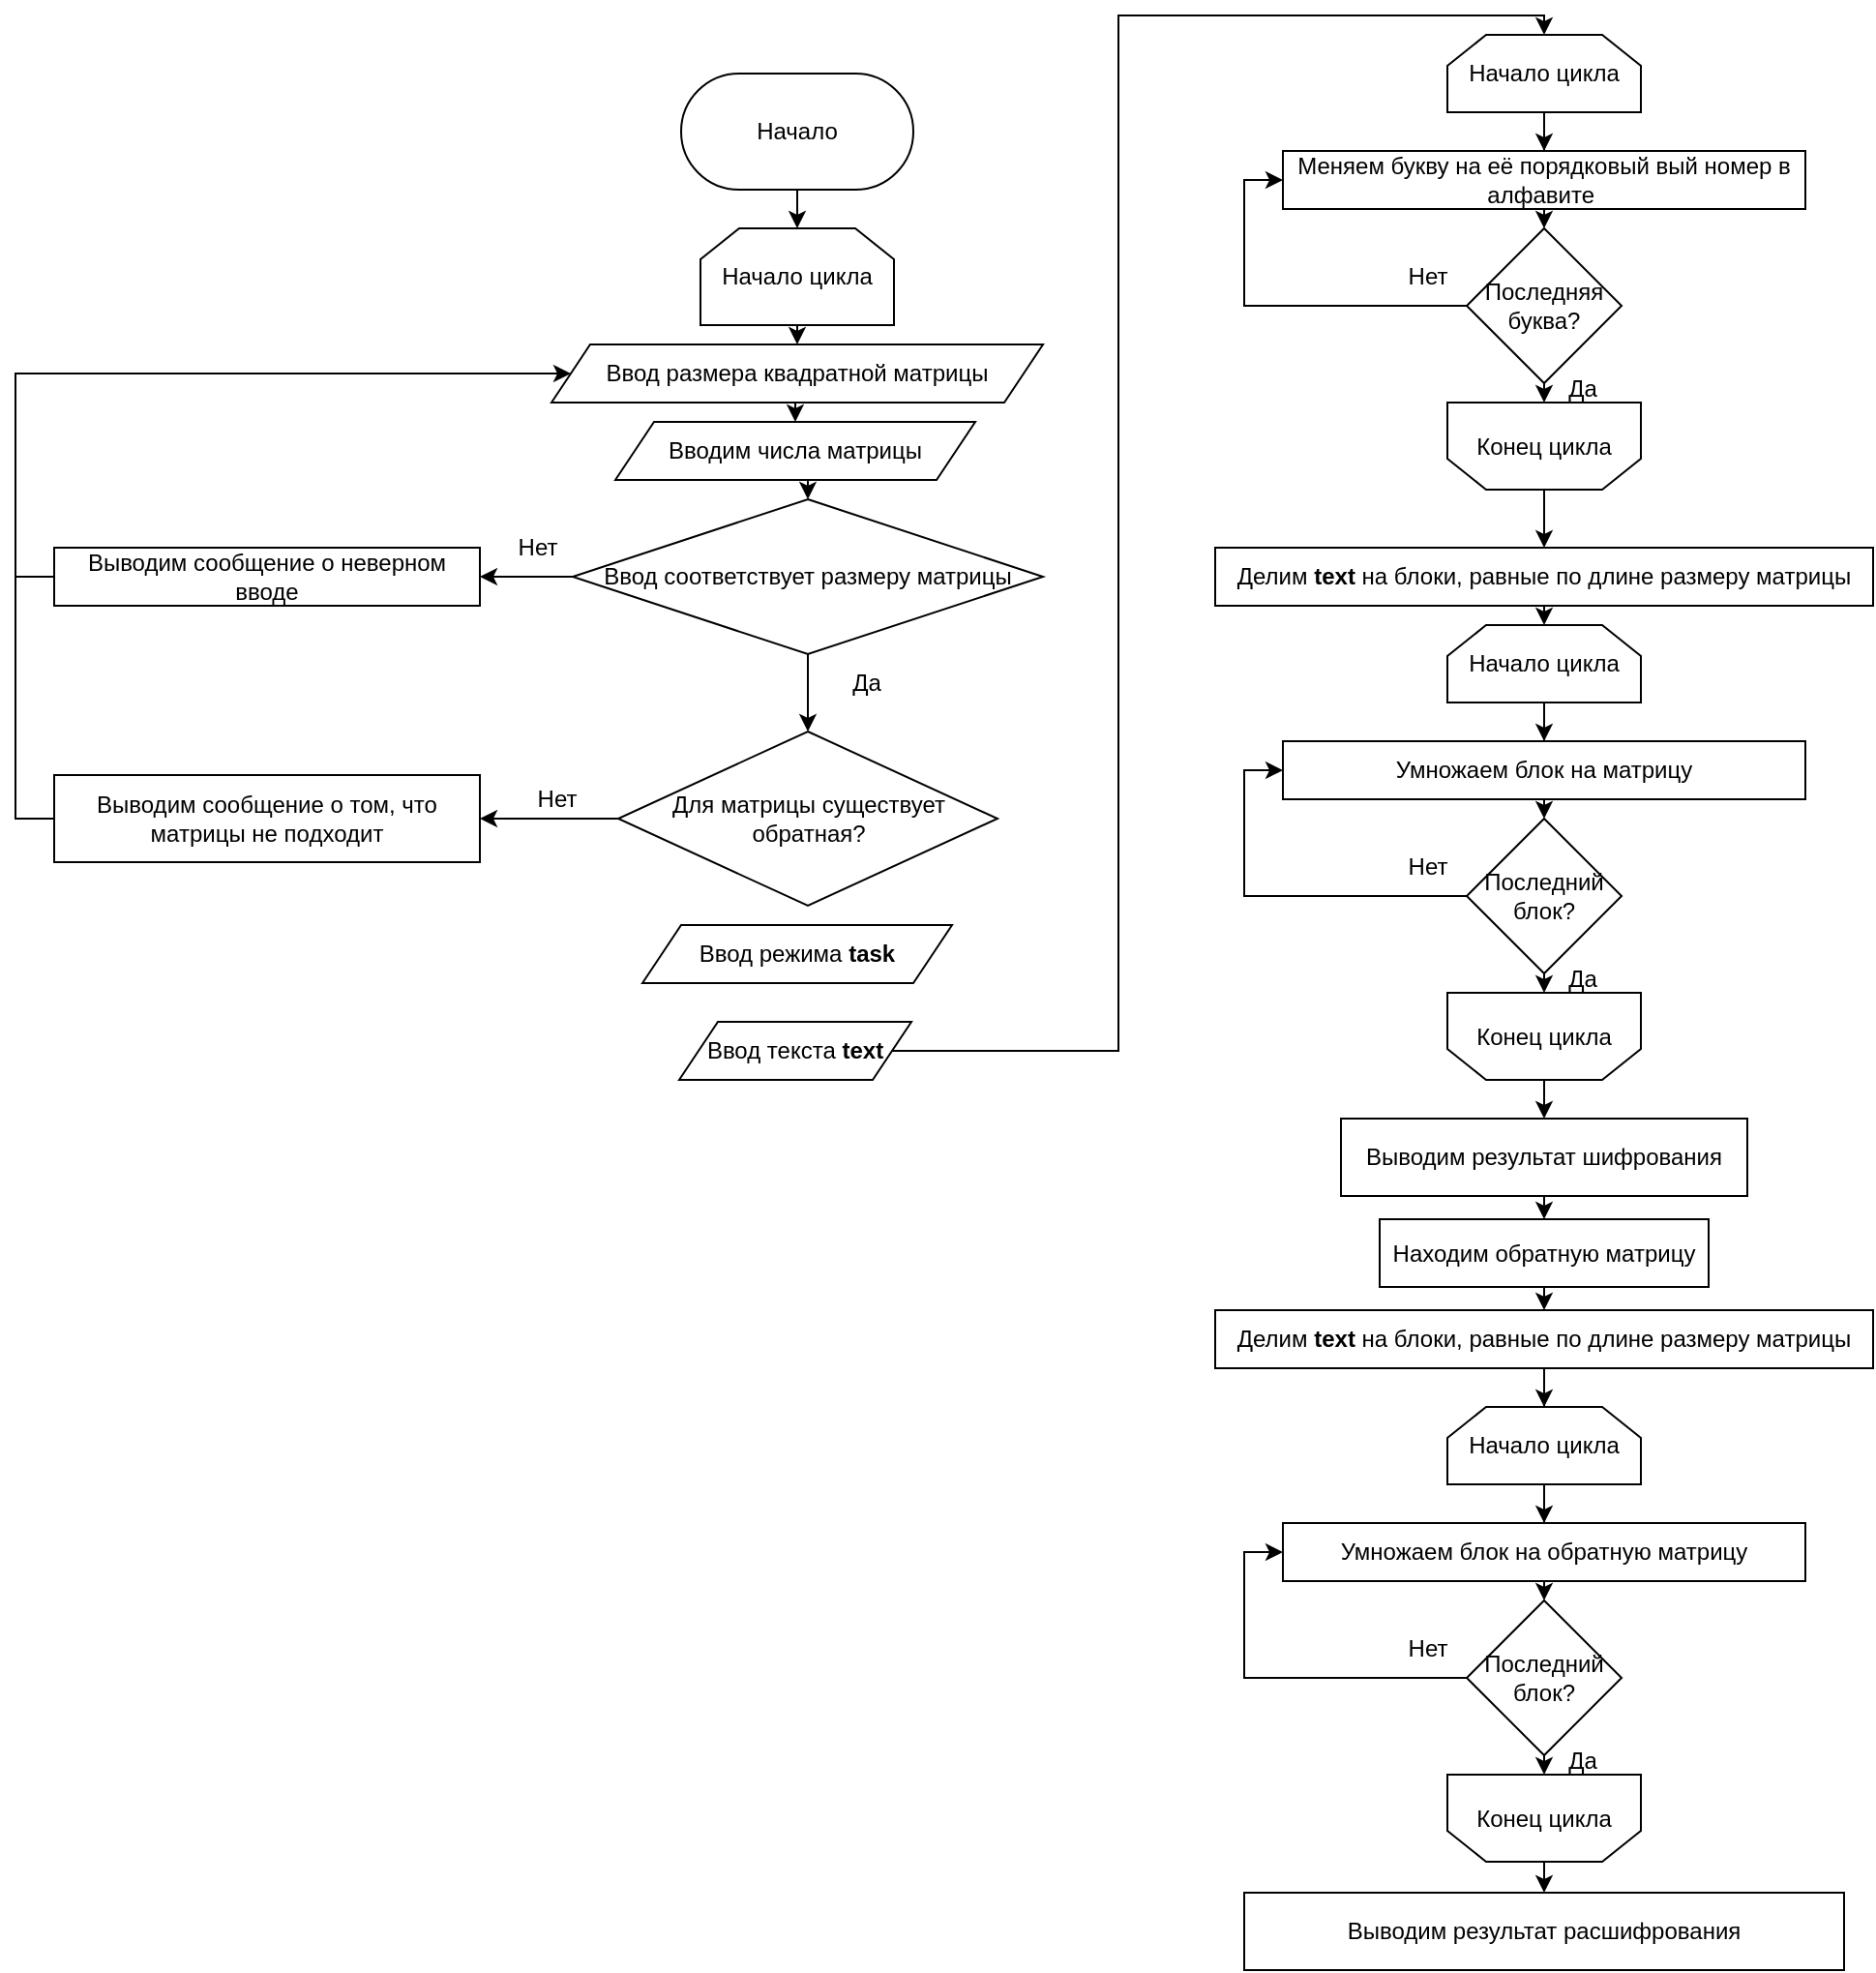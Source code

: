<mxfile version="24.2.7" type="device">
  <diagram name="Страница — 1" id="N0g1L7Y3AEWuqp7fjusU">
    <mxGraphModel dx="1969" dy="2084" grid="1" gridSize="10" guides="1" tooltips="1" connect="1" arrows="1" fold="1" page="1" pageScale="1" pageWidth="827" pageHeight="1169" math="0" shadow="0">
      <root>
        <mxCell id="0" />
        <mxCell id="1" parent="0" />
        <mxCell id="bPyi4cdf-GNmVHKhBMVl-11" style="edgeStyle=orthogonalEdgeStyle;rounded=0;orthogonalLoop=1;jettySize=auto;html=1;exitX=0.5;exitY=1;exitDx=0;exitDy=0;entryX=0.5;entryY=0;entryDx=0;entryDy=0;" parent="1" source="bPyi4cdf-GNmVHKhBMVl-1" target="bPyi4cdf-GNmVHKhBMVl-2" edge="1">
          <mxGeometry relative="1" as="geometry" />
        </mxCell>
        <mxCell id="bPyi4cdf-GNmVHKhBMVl-1" value="Начало" style="rounded=1;whiteSpace=wrap;html=1;arcSize=50;" parent="1" vertex="1">
          <mxGeometry x="354" y="30" width="120" height="60" as="geometry" />
        </mxCell>
        <mxCell id="bPyi4cdf-GNmVHKhBMVl-12" style="edgeStyle=orthogonalEdgeStyle;rounded=0;orthogonalLoop=1;jettySize=auto;html=1;exitX=0.5;exitY=1;exitDx=0;exitDy=0;entryX=0.5;entryY=0;entryDx=0;entryDy=0;" parent="1" source="bPyi4cdf-GNmVHKhBMVl-2" target="bPyi4cdf-GNmVHKhBMVl-4" edge="1">
          <mxGeometry relative="1" as="geometry" />
        </mxCell>
        <mxCell id="bPyi4cdf-GNmVHKhBMVl-2" value="Начало цикла" style="shape=loopLimit;whiteSpace=wrap;html=1;" parent="1" vertex="1">
          <mxGeometry x="364" y="110" width="100" height="50" as="geometry" />
        </mxCell>
        <mxCell id="bPyi4cdf-GNmVHKhBMVl-13" style="edgeStyle=orthogonalEdgeStyle;rounded=0;orthogonalLoop=1;jettySize=auto;html=1;exitX=0.5;exitY=1;exitDx=0;exitDy=0;entryX=0.5;entryY=0;entryDx=0;entryDy=0;" parent="1" source="bPyi4cdf-GNmVHKhBMVl-4" target="bPyi4cdf-GNmVHKhBMVl-5" edge="1">
          <mxGeometry relative="1" as="geometry" />
        </mxCell>
        <mxCell id="bPyi4cdf-GNmVHKhBMVl-4" value="Ввод размера квадратной матрицы" style="shape=parallelogram;perimeter=parallelogramPerimeter;whiteSpace=wrap;html=1;fixedSize=1;" parent="1" vertex="1">
          <mxGeometry x="287" y="170" width="254" height="30" as="geometry" />
        </mxCell>
        <mxCell id="bPyi4cdf-GNmVHKhBMVl-9" style="edgeStyle=orthogonalEdgeStyle;rounded=0;orthogonalLoop=1;jettySize=auto;html=1;exitX=0.5;exitY=1;exitDx=0;exitDy=0;entryX=0.5;entryY=0;entryDx=0;entryDy=0;" parent="1" source="bPyi4cdf-GNmVHKhBMVl-5" target="bPyi4cdf-GNmVHKhBMVl-6" edge="1">
          <mxGeometry relative="1" as="geometry" />
        </mxCell>
        <mxCell id="bPyi4cdf-GNmVHKhBMVl-5" value="Вводим числа матрицы" style="shape=parallelogram;perimeter=parallelogramPerimeter;whiteSpace=wrap;html=1;fixedSize=1;" parent="1" vertex="1">
          <mxGeometry x="320" y="210" width="186" height="30" as="geometry" />
        </mxCell>
        <mxCell id="bPyi4cdf-GNmVHKhBMVl-8" value="" style="edgeStyle=orthogonalEdgeStyle;rounded=0;orthogonalLoop=1;jettySize=auto;html=1;" parent="1" source="bPyi4cdf-GNmVHKhBMVl-6" target="bPyi4cdf-GNmVHKhBMVl-7" edge="1">
          <mxGeometry relative="1" as="geometry" />
        </mxCell>
        <mxCell id="bPyi4cdf-GNmVHKhBMVl-22" style="edgeStyle=orthogonalEdgeStyle;rounded=0;orthogonalLoop=1;jettySize=auto;html=1;exitX=0;exitY=0.5;exitDx=0;exitDy=0;entryX=1;entryY=0.5;entryDx=0;entryDy=0;" parent="1" source="bPyi4cdf-GNmVHKhBMVl-6" target="bPyi4cdf-GNmVHKhBMVl-19" edge="1">
          <mxGeometry relative="1" as="geometry" />
        </mxCell>
        <mxCell id="bPyi4cdf-GNmVHKhBMVl-6" value="Ввод соответствует размеру матрицы" style="rhombus;whiteSpace=wrap;html=1;" parent="1" vertex="1">
          <mxGeometry x="298" y="250" width="243" height="80" as="geometry" />
        </mxCell>
        <mxCell id="bPyi4cdf-GNmVHKhBMVl-21" style="edgeStyle=orthogonalEdgeStyle;rounded=0;orthogonalLoop=1;jettySize=auto;html=1;exitX=0;exitY=0.5;exitDx=0;exitDy=0;entryX=1;entryY=0.5;entryDx=0;entryDy=0;" parent="1" source="bPyi4cdf-GNmVHKhBMVl-7" target="bPyi4cdf-GNmVHKhBMVl-20" edge="1">
          <mxGeometry relative="1" as="geometry" />
        </mxCell>
        <mxCell id="bPyi4cdf-GNmVHKhBMVl-7" value="Для матрицы существует обратная?" style="rhombus;whiteSpace=wrap;html=1;" parent="1" vertex="1">
          <mxGeometry x="321.5" y="370" width="196" height="90" as="geometry" />
        </mxCell>
        <mxCell id="bPyi4cdf-GNmVHKhBMVl-15" value="Нет" style="text;html=1;align=center;verticalAlign=middle;whiteSpace=wrap;rounded=0;" parent="1" vertex="1">
          <mxGeometry x="250" y="260" width="60" height="30" as="geometry" />
        </mxCell>
        <mxCell id="bPyi4cdf-GNmVHKhBMVl-16" value="Да" style="text;html=1;align=center;verticalAlign=middle;whiteSpace=wrap;rounded=0;" parent="1" vertex="1">
          <mxGeometry x="420" y="330" width="60" height="30" as="geometry" />
        </mxCell>
        <mxCell id="bPyi4cdf-GNmVHKhBMVl-18" value="Нет" style="text;html=1;align=center;verticalAlign=middle;whiteSpace=wrap;rounded=0;" parent="1" vertex="1">
          <mxGeometry x="260" y="390" width="60" height="30" as="geometry" />
        </mxCell>
        <mxCell id="bPyi4cdf-GNmVHKhBMVl-23" style="edgeStyle=orthogonalEdgeStyle;rounded=0;orthogonalLoop=1;jettySize=auto;html=1;entryX=0;entryY=0.5;entryDx=0;entryDy=0;" parent="1" source="bPyi4cdf-GNmVHKhBMVl-19" target="bPyi4cdf-GNmVHKhBMVl-4" edge="1">
          <mxGeometry relative="1" as="geometry">
            <Array as="points">
              <mxPoint x="10" y="290" />
              <mxPoint x="10" y="185" />
            </Array>
          </mxGeometry>
        </mxCell>
        <mxCell id="bPyi4cdf-GNmVHKhBMVl-19" value="Выводим сообщение о неверном вводе" style="rounded=0;whiteSpace=wrap;html=1;" parent="1" vertex="1">
          <mxGeometry x="30" y="275" width="220" height="30" as="geometry" />
        </mxCell>
        <mxCell id="bPyi4cdf-GNmVHKhBMVl-20" value="Выводим сообщение о том, что матрицы не подходит" style="rounded=0;whiteSpace=wrap;html=1;" parent="1" vertex="1">
          <mxGeometry x="30" y="392.5" width="220" height="45" as="geometry" />
        </mxCell>
        <mxCell id="bPyi4cdf-GNmVHKhBMVl-24" value="" style="endArrow=none;html=1;rounded=0;exitX=0;exitY=0.5;exitDx=0;exitDy=0;" parent="1" source="bPyi4cdf-GNmVHKhBMVl-20" edge="1">
          <mxGeometry width="50" height="50" relative="1" as="geometry">
            <mxPoint x="80" y="370" as="sourcePoint" />
            <mxPoint x="10" y="290" as="targetPoint" />
            <Array as="points">
              <mxPoint x="10" y="415" />
            </Array>
          </mxGeometry>
        </mxCell>
        <mxCell id="bPyi4cdf-GNmVHKhBMVl-26" value="Ввод режима &lt;b&gt;task&lt;/b&gt;" style="shape=parallelogram;perimeter=parallelogramPerimeter;whiteSpace=wrap;html=1;fixedSize=1;" parent="1" vertex="1">
          <mxGeometry x="334" y="470" width="160" height="30" as="geometry" />
        </mxCell>
        <mxCell id="bPyi4cdf-GNmVHKhBMVl-38" style="edgeStyle=orthogonalEdgeStyle;rounded=0;orthogonalLoop=1;jettySize=auto;html=1;entryX=0.5;entryY=0;entryDx=0;entryDy=0;" parent="1" source="bPyi4cdf-GNmVHKhBMVl-27" target="bPyi4cdf-GNmVHKhBMVl-48" edge="1">
          <mxGeometry relative="1" as="geometry">
            <mxPoint x="720" y="20" as="targetPoint" />
            <Array as="points">
              <mxPoint x="580" y="535" />
              <mxPoint x="580" />
              <mxPoint x="800" />
            </Array>
          </mxGeometry>
        </mxCell>
        <mxCell id="bPyi4cdf-GNmVHKhBMVl-27" value="Ввод текста &lt;b&gt;text&lt;/b&gt;" style="shape=parallelogram;perimeter=parallelogramPerimeter;whiteSpace=wrap;html=1;fixedSize=1;" parent="1" vertex="1">
          <mxGeometry x="353" y="520" width="120" height="30" as="geometry" />
        </mxCell>
        <mxCell id="bPyi4cdf-GNmVHKhBMVl-51" style="edgeStyle=orthogonalEdgeStyle;rounded=0;orthogonalLoop=1;jettySize=auto;html=1;exitX=0.5;exitY=1;exitDx=0;exitDy=0;entryX=0.5;entryY=0;entryDx=0;entryDy=0;" parent="1" source="bPyi4cdf-GNmVHKhBMVl-28" target="bPyi4cdf-GNmVHKhBMVl-49" edge="1">
          <mxGeometry relative="1" as="geometry" />
        </mxCell>
        <mxCell id="bPyi4cdf-GNmVHKhBMVl-28" value="Меняем букву на её порядковый вый номер в алфавите&amp;nbsp;" style="rounded=0;whiteSpace=wrap;html=1;" parent="1" vertex="1">
          <mxGeometry x="665" y="70" width="270" height="30" as="geometry" />
        </mxCell>
        <mxCell id="bPyi4cdf-GNmVHKhBMVl-29" value="Делим &lt;b&gt;text &lt;/b&gt;на блоки, равные по длине размеру матрицы" style="rounded=0;whiteSpace=wrap;html=1;" parent="1" vertex="1">
          <mxGeometry x="630" y="275" width="340" height="30" as="geometry" />
        </mxCell>
        <mxCell id="bPyi4cdf-GNmVHKhBMVl-31" value="Выводим результат шифрования" style="rounded=0;whiteSpace=wrap;html=1;" parent="1" vertex="1">
          <mxGeometry x="695" y="570" width="210" height="40" as="geometry" />
        </mxCell>
        <mxCell id="bPyi4cdf-GNmVHKhBMVl-32" value="Находим обратную матрицу" style="rounded=0;whiteSpace=wrap;html=1;" parent="1" vertex="1">
          <mxGeometry x="715" y="622" width="170" height="35" as="geometry" />
        </mxCell>
        <mxCell id="bPyi4cdf-GNmVHKhBMVl-37" value="Выводим результат расшифрования" style="rounded=0;whiteSpace=wrap;html=1;" parent="1" vertex="1">
          <mxGeometry x="645" y="970" width="310" height="40" as="geometry" />
        </mxCell>
        <mxCell id="bPyi4cdf-GNmVHKhBMVl-40" value="" style="endArrow=classic;html=1;rounded=0;exitX=0.5;exitY=1;exitDx=0;exitDy=0;entryX=0.5;entryY=0;entryDx=0;entryDy=0;" parent="1" target="bPyi4cdf-GNmVHKhBMVl-29" edge="1">
          <mxGeometry width="50" height="50" relative="1" as="geometry">
            <mxPoint x="800" y="245" as="sourcePoint" />
            <mxPoint x="1060" y="245" as="targetPoint" />
          </mxGeometry>
        </mxCell>
        <mxCell id="bPyi4cdf-GNmVHKhBMVl-41" value="" style="endArrow=classic;html=1;rounded=0;exitX=0.5;exitY=1;exitDx=0;exitDy=0;entryX=0.5;entryY=0;entryDx=0;entryDy=0;" parent="1" source="bPyi4cdf-GNmVHKhBMVl-29" target="wOv7FBv-x4M-DwcQyA6u-6" edge="1">
          <mxGeometry width="50" height="50" relative="1" as="geometry">
            <mxPoint x="1664" y="417" as="sourcePoint" />
            <mxPoint x="1714" y="367" as="targetPoint" />
          </mxGeometry>
        </mxCell>
        <mxCell id="bPyi4cdf-GNmVHKhBMVl-42" value="" style="endArrow=classic;html=1;rounded=0;exitX=0.5;exitY=0;exitDx=0;exitDy=0;" parent="1" source="wOv7FBv-x4M-DwcQyA6u-9" target="bPyi4cdf-GNmVHKhBMVl-31" edge="1">
          <mxGeometry width="50" height="50" relative="1" as="geometry">
            <mxPoint x="1714" y="567" as="sourcePoint" />
            <mxPoint x="1764" y="517" as="targetPoint" />
          </mxGeometry>
        </mxCell>
        <mxCell id="bPyi4cdf-GNmVHKhBMVl-43" value="" style="endArrow=classic;html=1;rounded=0;entryX=0.5;entryY=0;entryDx=0;entryDy=0;exitX=0.5;exitY=1;exitDx=0;exitDy=0;" parent="1" source="bPyi4cdf-GNmVHKhBMVl-31" target="bPyi4cdf-GNmVHKhBMVl-32" edge="1">
          <mxGeometry width="50" height="50" relative="1" as="geometry">
            <mxPoint x="1284" y="587" as="sourcePoint" />
            <mxPoint x="1334" y="537" as="targetPoint" />
          </mxGeometry>
        </mxCell>
        <mxCell id="bPyi4cdf-GNmVHKhBMVl-44" value="" style="endArrow=classic;html=1;rounded=0;entryX=0.5;entryY=0;entryDx=0;entryDy=0;exitX=0.5;exitY=1;exitDx=0;exitDy=0;" parent="1" source="bPyi4cdf-GNmVHKhBMVl-32" target="wOv7FBv-x4M-DwcQyA6u-47" edge="1">
          <mxGeometry width="50" height="50" relative="1" as="geometry">
            <mxPoint x="1274" y="607" as="sourcePoint" />
            <mxPoint x="800" y="680" as="targetPoint" />
          </mxGeometry>
        </mxCell>
        <mxCell id="bPyi4cdf-GNmVHKhBMVl-47" value="" style="endArrow=classic;html=1;rounded=0;entryX=0.5;entryY=0;entryDx=0;entryDy=0;exitX=0.5;exitY=0;exitDx=0;exitDy=0;" parent="1" source="wOv7FBv-x4M-DwcQyA6u-42" target="bPyi4cdf-GNmVHKhBMVl-37" edge="1">
          <mxGeometry width="50" height="50" relative="1" as="geometry">
            <mxPoint x="1204" y="897" as="sourcePoint" />
            <mxPoint x="1254" y="847" as="targetPoint" />
          </mxGeometry>
        </mxCell>
        <mxCell id="bPyi4cdf-GNmVHKhBMVl-52" style="edgeStyle=orthogonalEdgeStyle;rounded=0;orthogonalLoop=1;jettySize=auto;html=1;exitX=0.5;exitY=1;exitDx=0;exitDy=0;" parent="1" source="bPyi4cdf-GNmVHKhBMVl-48" target="bPyi4cdf-GNmVHKhBMVl-28" edge="1">
          <mxGeometry relative="1" as="geometry" />
        </mxCell>
        <mxCell id="bPyi4cdf-GNmVHKhBMVl-48" value="Начало цикла" style="shape=loopLimit;whiteSpace=wrap;html=1;" parent="1" vertex="1">
          <mxGeometry x="750" y="10" width="100" height="40" as="geometry" />
        </mxCell>
        <mxCell id="bPyi4cdf-GNmVHKhBMVl-56" style="edgeStyle=orthogonalEdgeStyle;rounded=0;orthogonalLoop=1;jettySize=auto;html=1;entryX=0;entryY=0.5;entryDx=0;entryDy=0;" parent="1" source="bPyi4cdf-GNmVHKhBMVl-49" target="bPyi4cdf-GNmVHKhBMVl-28" edge="1">
          <mxGeometry relative="1" as="geometry">
            <Array as="points">
              <mxPoint x="645" y="150" />
              <mxPoint x="645" y="85" />
            </Array>
          </mxGeometry>
        </mxCell>
        <mxCell id="bPyi4cdf-GNmVHKhBMVl-49" value="Последняя буква?" style="rhombus;whiteSpace=wrap;html=1;" parent="1" vertex="1">
          <mxGeometry x="760" y="110" width="80" height="80" as="geometry" />
        </mxCell>
        <mxCell id="bPyi4cdf-GNmVHKhBMVl-50" value="" style="shape=loopLimit;whiteSpace=wrap;html=1;rotation=-180;" parent="1" vertex="1">
          <mxGeometry x="750" y="200" width="100" height="45" as="geometry" />
        </mxCell>
        <mxCell id="bPyi4cdf-GNmVHKhBMVl-53" value="Конец цикла" style="text;html=1;align=center;verticalAlign=middle;whiteSpace=wrap;rounded=0;" parent="1" vertex="1">
          <mxGeometry x="760" y="207.5" width="80" height="30" as="geometry" />
        </mxCell>
        <mxCell id="bPyi4cdf-GNmVHKhBMVl-55" value="Да" style="text;html=1;align=center;verticalAlign=middle;whiteSpace=wrap;rounded=0;" parent="1" vertex="1">
          <mxGeometry x="790" y="177.5" width="60" height="30" as="geometry" />
        </mxCell>
        <mxCell id="wOv7FBv-x4M-DwcQyA6u-1" value="Нет" style="text;html=1;align=center;verticalAlign=middle;whiteSpace=wrap;rounded=0;" vertex="1" parent="1">
          <mxGeometry x="710" y="120" width="60" height="30" as="geometry" />
        </mxCell>
        <mxCell id="wOv7FBv-x4M-DwcQyA6u-2" value="" style="endArrow=classic;html=1;rounded=0;entryX=0.5;entryY=1;entryDx=0;entryDy=0;exitX=0.5;exitY=1;exitDx=0;exitDy=0;" edge="1" parent="1" source="bPyi4cdf-GNmVHKhBMVl-49" target="bPyi4cdf-GNmVHKhBMVl-50">
          <mxGeometry width="50" height="50" relative="1" as="geometry">
            <mxPoint x="720" y="310" as="sourcePoint" />
            <mxPoint x="770" y="260" as="targetPoint" />
          </mxGeometry>
        </mxCell>
        <mxCell id="wOv7FBv-x4M-DwcQyA6u-3" style="edgeStyle=orthogonalEdgeStyle;rounded=0;orthogonalLoop=1;jettySize=auto;html=1;exitX=0.5;exitY=1;exitDx=0;exitDy=0;entryX=0.5;entryY=0;entryDx=0;entryDy=0;" edge="1" parent="1" source="wOv7FBv-x4M-DwcQyA6u-4" target="wOv7FBv-x4M-DwcQyA6u-8">
          <mxGeometry relative="1" as="geometry" />
        </mxCell>
        <mxCell id="wOv7FBv-x4M-DwcQyA6u-4" value="Умножаем блок на матрицу" style="rounded=0;whiteSpace=wrap;html=1;" vertex="1" parent="1">
          <mxGeometry x="665" y="375" width="270" height="30" as="geometry" />
        </mxCell>
        <mxCell id="wOv7FBv-x4M-DwcQyA6u-5" style="edgeStyle=orthogonalEdgeStyle;rounded=0;orthogonalLoop=1;jettySize=auto;html=1;exitX=0.5;exitY=1;exitDx=0;exitDy=0;" edge="1" parent="1" source="wOv7FBv-x4M-DwcQyA6u-6" target="wOv7FBv-x4M-DwcQyA6u-4">
          <mxGeometry relative="1" as="geometry" />
        </mxCell>
        <mxCell id="wOv7FBv-x4M-DwcQyA6u-6" value="Начало цикла" style="shape=loopLimit;whiteSpace=wrap;html=1;" vertex="1" parent="1">
          <mxGeometry x="750" y="315" width="100" height="40" as="geometry" />
        </mxCell>
        <mxCell id="wOv7FBv-x4M-DwcQyA6u-7" style="edgeStyle=orthogonalEdgeStyle;rounded=0;orthogonalLoop=1;jettySize=auto;html=1;entryX=0;entryY=0.5;entryDx=0;entryDy=0;" edge="1" parent="1" source="wOv7FBv-x4M-DwcQyA6u-8" target="wOv7FBv-x4M-DwcQyA6u-4">
          <mxGeometry relative="1" as="geometry">
            <Array as="points">
              <mxPoint x="645" y="455" />
              <mxPoint x="645" y="390" />
            </Array>
          </mxGeometry>
        </mxCell>
        <mxCell id="wOv7FBv-x4M-DwcQyA6u-8" value="Последний блок?" style="rhombus;whiteSpace=wrap;html=1;" vertex="1" parent="1">
          <mxGeometry x="760" y="415" width="80" height="80" as="geometry" />
        </mxCell>
        <mxCell id="wOv7FBv-x4M-DwcQyA6u-9" value="" style="shape=loopLimit;whiteSpace=wrap;html=1;rotation=-180;" vertex="1" parent="1">
          <mxGeometry x="750" y="505" width="100" height="45" as="geometry" />
        </mxCell>
        <mxCell id="wOv7FBv-x4M-DwcQyA6u-10" value="Конец цикла" style="text;html=1;align=center;verticalAlign=middle;whiteSpace=wrap;rounded=0;" vertex="1" parent="1">
          <mxGeometry x="760" y="512.5" width="80" height="30" as="geometry" />
        </mxCell>
        <mxCell id="wOv7FBv-x4M-DwcQyA6u-11" value="Да" style="text;html=1;align=center;verticalAlign=middle;whiteSpace=wrap;rounded=0;" vertex="1" parent="1">
          <mxGeometry x="790" y="482.5" width="60" height="30" as="geometry" />
        </mxCell>
        <mxCell id="wOv7FBv-x4M-DwcQyA6u-12" value="Нет" style="text;html=1;align=center;verticalAlign=middle;whiteSpace=wrap;rounded=0;" vertex="1" parent="1">
          <mxGeometry x="710" y="425" width="60" height="30" as="geometry" />
        </mxCell>
        <mxCell id="wOv7FBv-x4M-DwcQyA6u-13" value="" style="endArrow=classic;html=1;rounded=0;entryX=0.5;entryY=1;entryDx=0;entryDy=0;exitX=0.5;exitY=1;exitDx=0;exitDy=0;" edge="1" parent="1" source="wOv7FBv-x4M-DwcQyA6u-8" target="wOv7FBv-x4M-DwcQyA6u-9">
          <mxGeometry width="50" height="50" relative="1" as="geometry">
            <mxPoint x="720" y="615" as="sourcePoint" />
            <mxPoint x="770" y="565" as="targetPoint" />
          </mxGeometry>
        </mxCell>
        <mxCell id="wOv7FBv-x4M-DwcQyA6u-36" style="edgeStyle=orthogonalEdgeStyle;rounded=0;orthogonalLoop=1;jettySize=auto;html=1;exitX=0.5;exitY=1;exitDx=0;exitDy=0;entryX=0.5;entryY=0;entryDx=0;entryDy=0;" edge="1" parent="1" source="wOv7FBv-x4M-DwcQyA6u-37" target="wOv7FBv-x4M-DwcQyA6u-41">
          <mxGeometry relative="1" as="geometry" />
        </mxCell>
        <mxCell id="wOv7FBv-x4M-DwcQyA6u-37" value="Умножаем блок на обратную матрицу" style="rounded=0;whiteSpace=wrap;html=1;" vertex="1" parent="1">
          <mxGeometry x="665" y="779" width="270" height="30" as="geometry" />
        </mxCell>
        <mxCell id="wOv7FBv-x4M-DwcQyA6u-38" style="edgeStyle=orthogonalEdgeStyle;rounded=0;orthogonalLoop=1;jettySize=auto;html=1;exitX=0.5;exitY=1;exitDx=0;exitDy=0;" edge="1" parent="1" source="wOv7FBv-x4M-DwcQyA6u-39" target="wOv7FBv-x4M-DwcQyA6u-37">
          <mxGeometry relative="1" as="geometry" />
        </mxCell>
        <mxCell id="wOv7FBv-x4M-DwcQyA6u-39" value="Начало цикла" style="shape=loopLimit;whiteSpace=wrap;html=1;" vertex="1" parent="1">
          <mxGeometry x="750" y="719" width="100" height="40" as="geometry" />
        </mxCell>
        <mxCell id="wOv7FBv-x4M-DwcQyA6u-40" style="edgeStyle=orthogonalEdgeStyle;rounded=0;orthogonalLoop=1;jettySize=auto;html=1;entryX=0;entryY=0.5;entryDx=0;entryDy=0;" edge="1" parent="1" source="wOv7FBv-x4M-DwcQyA6u-41" target="wOv7FBv-x4M-DwcQyA6u-37">
          <mxGeometry relative="1" as="geometry">
            <Array as="points">
              <mxPoint x="645" y="859" />
              <mxPoint x="645" y="794" />
            </Array>
          </mxGeometry>
        </mxCell>
        <mxCell id="wOv7FBv-x4M-DwcQyA6u-41" value="Последний блок?" style="rhombus;whiteSpace=wrap;html=1;" vertex="1" parent="1">
          <mxGeometry x="760" y="819" width="80" height="80" as="geometry" />
        </mxCell>
        <mxCell id="wOv7FBv-x4M-DwcQyA6u-42" value="" style="shape=loopLimit;whiteSpace=wrap;html=1;rotation=-180;" vertex="1" parent="1">
          <mxGeometry x="750" y="909" width="100" height="45" as="geometry" />
        </mxCell>
        <mxCell id="wOv7FBv-x4M-DwcQyA6u-43" value="Конец цикла" style="text;html=1;align=center;verticalAlign=middle;whiteSpace=wrap;rounded=0;" vertex="1" parent="1">
          <mxGeometry x="760" y="916.5" width="80" height="30" as="geometry" />
        </mxCell>
        <mxCell id="wOv7FBv-x4M-DwcQyA6u-44" value="Да" style="text;html=1;align=center;verticalAlign=middle;whiteSpace=wrap;rounded=0;" vertex="1" parent="1">
          <mxGeometry x="790" y="886.5" width="60" height="30" as="geometry" />
        </mxCell>
        <mxCell id="wOv7FBv-x4M-DwcQyA6u-45" value="Нет" style="text;html=1;align=center;verticalAlign=middle;whiteSpace=wrap;rounded=0;" vertex="1" parent="1">
          <mxGeometry x="710" y="829" width="60" height="30" as="geometry" />
        </mxCell>
        <mxCell id="wOv7FBv-x4M-DwcQyA6u-46" value="" style="endArrow=classic;html=1;rounded=0;entryX=0.5;entryY=1;entryDx=0;entryDy=0;exitX=0.5;exitY=1;exitDx=0;exitDy=0;" edge="1" parent="1" source="wOv7FBv-x4M-DwcQyA6u-41" target="wOv7FBv-x4M-DwcQyA6u-42">
          <mxGeometry width="50" height="50" relative="1" as="geometry">
            <mxPoint x="720" y="1019" as="sourcePoint" />
            <mxPoint x="770" y="969" as="targetPoint" />
          </mxGeometry>
        </mxCell>
        <mxCell id="wOv7FBv-x4M-DwcQyA6u-48" value="" style="edgeStyle=orthogonalEdgeStyle;rounded=0;orthogonalLoop=1;jettySize=auto;html=1;" edge="1" parent="1" source="wOv7FBv-x4M-DwcQyA6u-47" target="wOv7FBv-x4M-DwcQyA6u-39">
          <mxGeometry relative="1" as="geometry" />
        </mxCell>
        <mxCell id="wOv7FBv-x4M-DwcQyA6u-47" value="Делим &lt;b&gt;text &lt;/b&gt;на блоки, равные по длине размеру матрицы" style="rounded=0;whiteSpace=wrap;html=1;" vertex="1" parent="1">
          <mxGeometry x="630" y="669" width="340" height="30" as="geometry" />
        </mxCell>
      </root>
    </mxGraphModel>
  </diagram>
</mxfile>
